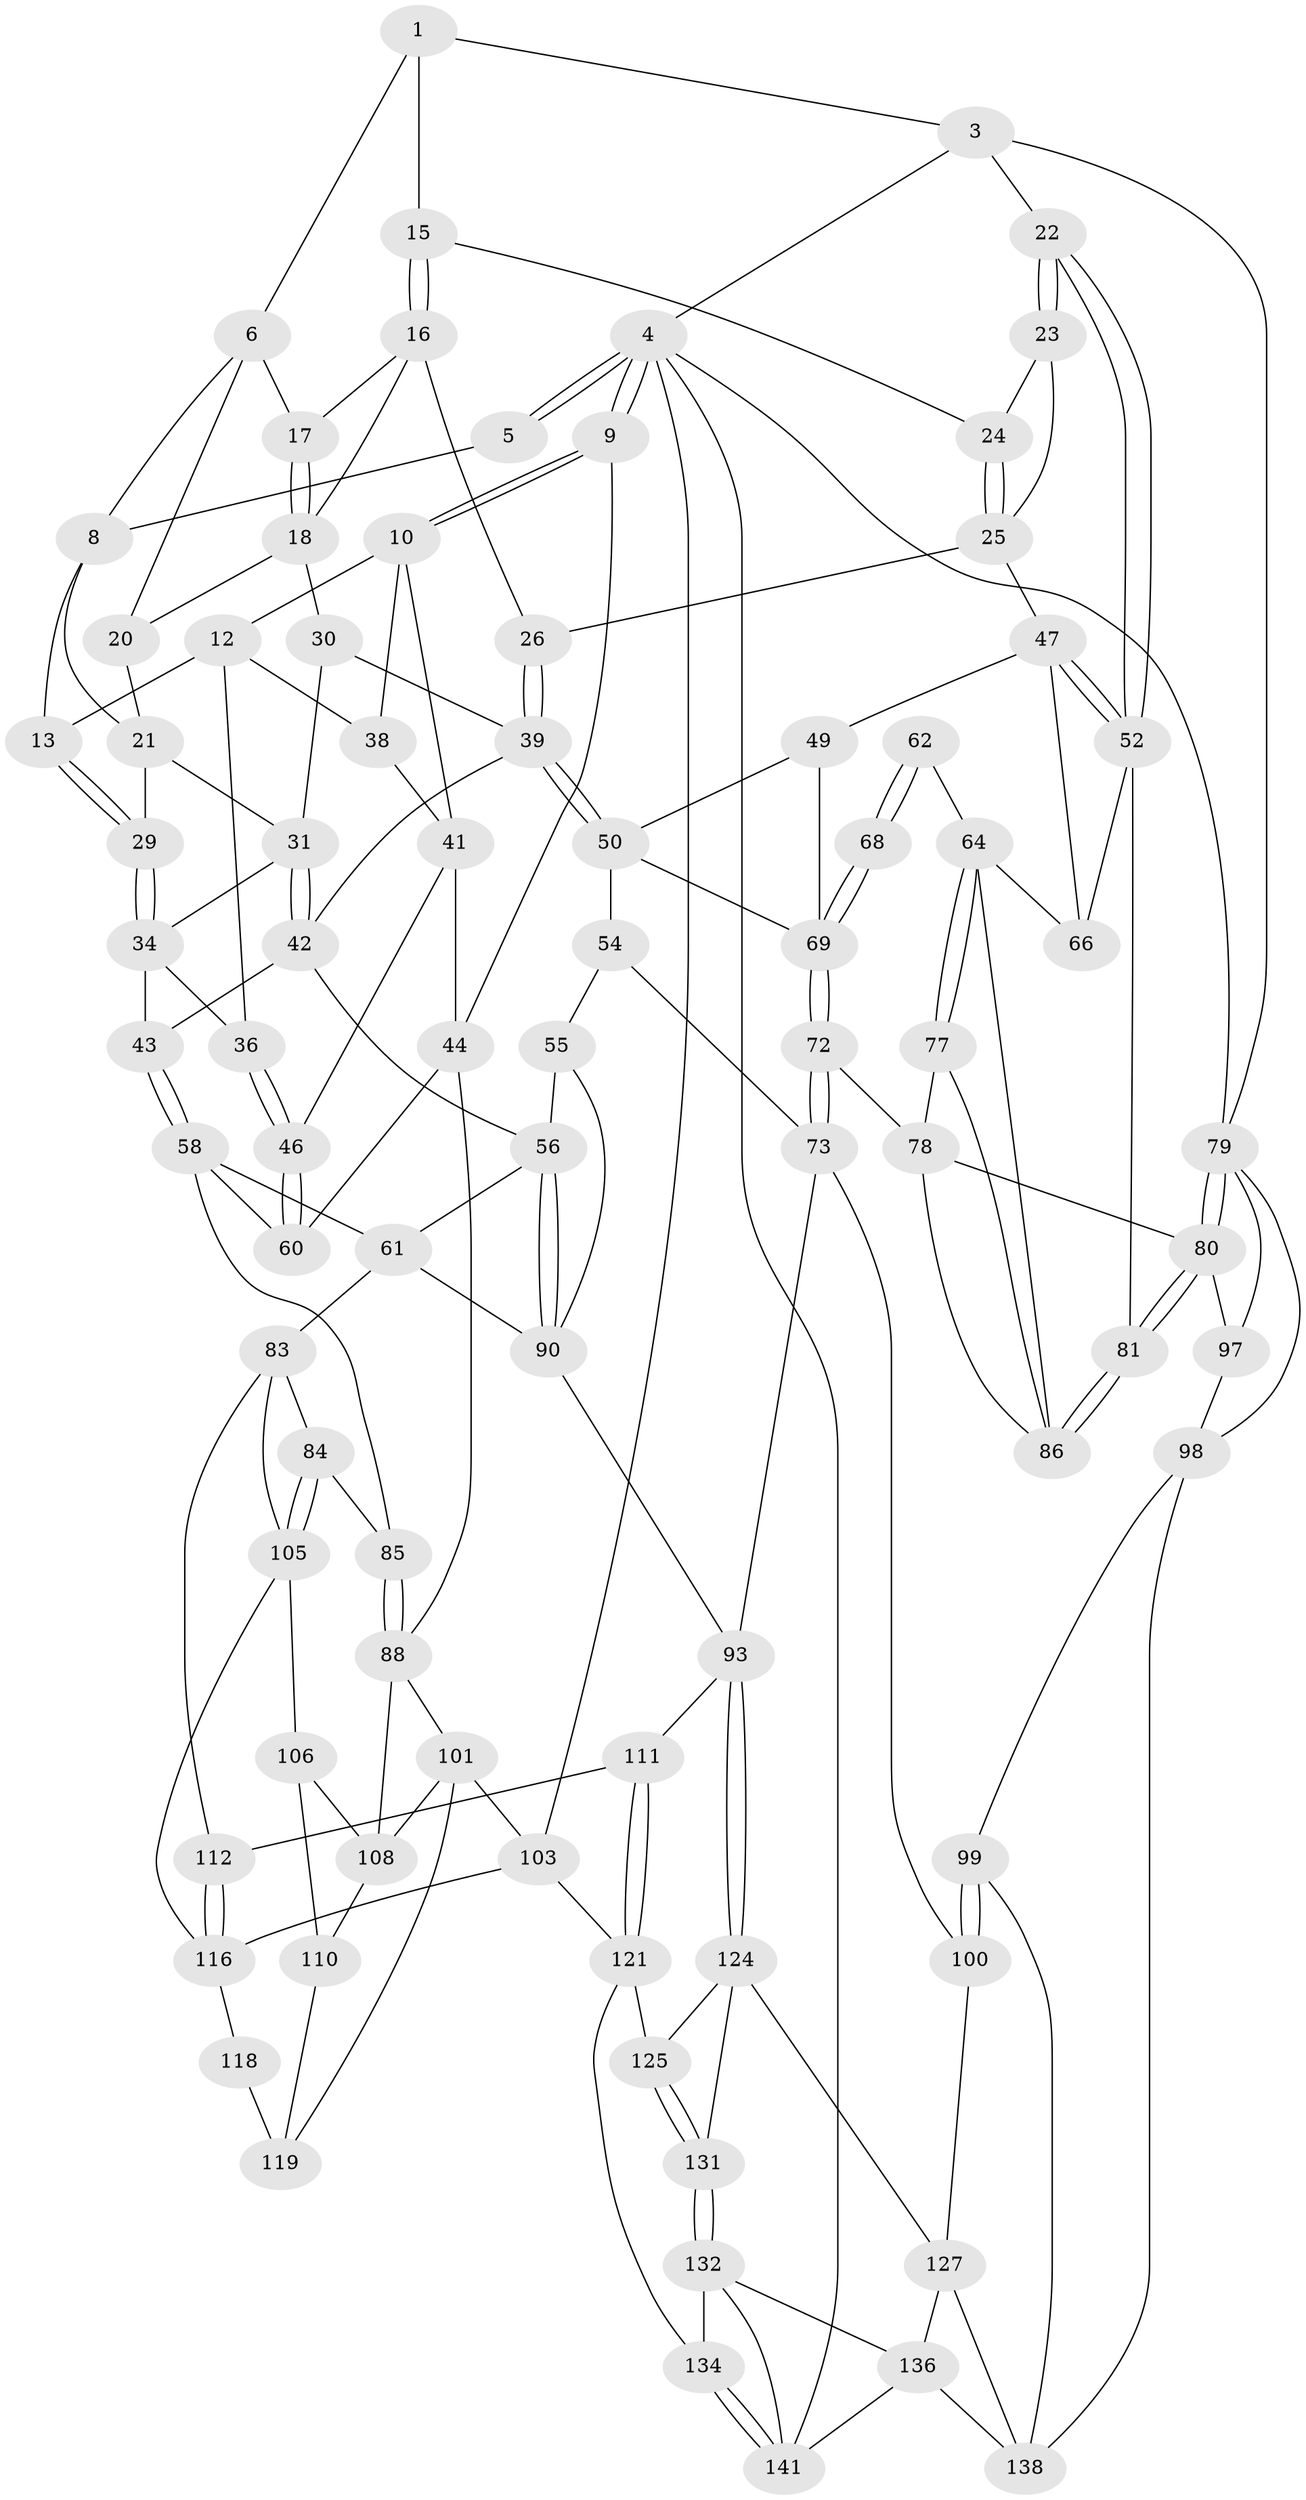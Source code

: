 // original degree distribution, {3: 0.02112676056338028, 5: 0.5704225352112676, 6: 0.20422535211267606, 4: 0.20422535211267606}
// Generated by graph-tools (version 1.1) at 2025/42/03/06/25 10:42:32]
// undirected, 87 vertices, 188 edges
graph export_dot {
graph [start="1"]
  node [color=gray90,style=filled];
  1 [pos="+0.5964865379100351+0",super="+2"];
  3 [pos="+1+0"];
  4 [pos="+0+0",super="+104"];
  5 [pos="+0.26150915774583416+0"];
  6 [pos="+0.4903746129521149+0.054742213837263944",super="+7"];
  8 [pos="+0.2614030108655084+0",super="+14"];
  9 [pos="+0+0.01472240694371001"];
  10 [pos="+0.05339119504785217+0.11447617298789656",super="+11"];
  12 [pos="+0.15946725900796097+0.06474707571253172",super="+37"];
  13 [pos="+0.1789649330606118+0.04826771635976805"];
  15 [pos="+0.6640884969259675+0.0003367079337989935"];
  16 [pos="+0.6190913357768818+0.06898976945916312",super="+27"];
  17 [pos="+0.5095169354700992+0.06526226689151886"];
  18 [pos="+0.5107119905576163+0.14077657335704233",super="+19"];
  20 [pos="+0.42714213944175133+0.10863058430486623"];
  21 [pos="+0.34815463366566013+0.11345154803305364",super="+28"];
  22 [pos="+1+0"];
  23 [pos="+0.7374812755287231+0.1465247493682381"];
  24 [pos="+0.7170410857590497+0.11119420178060216"];
  25 [pos="+0.6234848349550881+0.20308706641112964",super="+33"];
  26 [pos="+0.6089388846478908+0.19960018407973346"];
  29 [pos="+0.23411638078250505+0.1306608729435398"];
  30 [pos="+0.4350765601527102+0.1956897479612964"];
  31 [pos="+0.3728735061051854+0.2332018567513622",super="+32"];
  34 [pos="+0.24605019500082678+0.20130918760155095",super="+35"];
  36 [pos="+0.17843602970092393+0.2806573873760112"];
  38 [pos="+0.1289787476809238+0.24151516052724203"];
  39 [pos="+0.5530832032194413+0.272412375860357",super="+40"];
  41 [pos="+0.040714376190849194+0.24330736123739288",super="+45"];
  42 [pos="+0.35941284186218025+0.28289282980854924",super="+51"];
  43 [pos="+0.3056352086653723+0.30263891137752547"];
  44 [pos="+0+0.35120513158520233",super="+76"];
  46 [pos="+0.13967321819392636+0.3526225648720019"];
  47 [pos="+0.7218305293155379+0.2315602465844765",super="+48"];
  49 [pos="+0.7214769730671297+0.33035389921426384"];
  50 [pos="+0.5840532793491318+0.3241415188459552",super="+53"];
  52 [pos="+1+0.10213648649040365",super="+71"];
  54 [pos="+0.5874119342378344+0.37429490000412646",super="+74"];
  55 [pos="+0.5453782246989309+0.40851907214826133",super="+75"];
  56 [pos="+0.4382476489232758+0.45526109016105526",super="+57"];
  58 [pos="+0.28002114207783985+0.43323027019357613",super="+59"];
  60 [pos="+0.1381764058142183+0.3720082470190785"];
  61 [pos="+0.30547718095167464+0.44620537354147416",super="+82"];
  62 [pos="+0.805095272327512+0.3611421354772923",super="+63"];
  64 [pos="+0.9064610129037215+0.4466637860612689",super="+65"];
  66 [pos="+1+0.25288871185285344",super="+67"];
  68 [pos="+0.7652395779386275+0.4396529484358879"];
  69 [pos="+0.7196953747543218+0.4512364715242601",super="+70"];
  72 [pos="+0.6901787087790165+0.5277812674031815"];
  73 [pos="+0.6870589707630994+0.5296245191308999",super="+92"];
  77 [pos="+0.799563187475392+0.5459432508147974"];
  78 [pos="+0.778094686223455+0.5560847660805573",super="+95"];
  79 [pos="+1+1",super="+130"];
  80 [pos="+1+0.7282017888896324",super="+96"];
  81 [pos="+1+0.573583342281321"];
  83 [pos="+0.29116839750721557+0.6177405430307293",super="+113"];
  84 [pos="+0.16188694184939162+0.5461100258490027"];
  85 [pos="+0.1429069285915156+0.5279069464591063"];
  86 [pos="+0.9281001349147432+0.5668936786712855",super="+87"];
  88 [pos="+0.11372389637375188+0.539740364651579",super="+89"];
  90 [pos="+0.46197137789261056+0.5255933652673369",super="+91"];
  93 [pos="+0.5062287398423794+0.7088933062209524",super="+94"];
  97 [pos="+0.8730990829652013+0.7591269650678546"];
  98 [pos="+0.852662341905893+0.7760941531305976",super="+137"];
  99 [pos="+0.8007128329715361+0.7882410626603741",super="+135"];
  100 [pos="+0.7023665210070512+0.7571140820337282",super="+126"];
  101 [pos="+0+0.7686924836877302",super="+102"];
  103 [pos="+0+1",super="+123"];
  105 [pos="+0.17333521549924838+0.6877592223960458",super="+114"];
  106 [pos="+0.16860362235193224+0.6893207840900033",super="+107"];
  108 [pos="+0.1061734529344404+0.5590887917327766",super="+109"];
  110 [pos="+0.09405489485202796+0.7169794558603078",super="+115"];
  111 [pos="+0.3147657879443416+0.6894266963031535"];
  112 [pos="+0.31287919744452775+0.6883945902708581"];
  116 [pos="+0.2271171955721264+0.780612863576492",super="+117"];
  118 [pos="+0.16782809313429353+0.8008439670047819"];
  119 [pos="+0.11169658252554658+0.7465811540599319",super="+120"];
  121 [pos="+0.36762497977491554+0.8333232906266508",super="+122"];
  124 [pos="+0.4920351913202468+0.7535533662136658",super="+129"];
  125 [pos="+0.39792387487547637+0.844690841787009"];
  127 [pos="+0.5811386752228267+0.8885336907791852",super="+128"];
  131 [pos="+0.40149264331752094+0.8570280028665059"];
  132 [pos="+0.41960892772427055+0.9454867902298624",super="+133"];
  134 [pos="+0.2839213299891976+0.9489164301636962"];
  136 [pos="+0.5257627568537238+0.9270117476191098",super="+140"];
  138 [pos="+0.7285617337737752+1",super="+139"];
  141 [pos="+0.21807771363140982+1",super="+142"];
  1 -- 6;
  1 -- 3;
  1 -- 15;
  3 -- 4;
  3 -- 22;
  3 -- 79;
  4 -- 5;
  4 -- 5;
  4 -- 9;
  4 -- 9;
  4 -- 103;
  4 -- 141;
  4 -- 79;
  5 -- 8;
  6 -- 17;
  6 -- 8;
  6 -- 20;
  8 -- 21;
  8 -- 13;
  9 -- 10;
  9 -- 10;
  9 -- 44;
  10 -- 41;
  10 -- 12;
  10 -- 38;
  12 -- 13;
  12 -- 38;
  12 -- 36;
  13 -- 29;
  13 -- 29;
  15 -- 16;
  15 -- 16;
  15 -- 24;
  16 -- 17;
  16 -- 18;
  16 -- 26;
  17 -- 18;
  17 -- 18;
  18 -- 20;
  18 -- 30;
  20 -- 21;
  21 -- 29;
  21 -- 31;
  22 -- 23;
  22 -- 23;
  22 -- 52;
  22 -- 52;
  23 -- 24;
  23 -- 25;
  24 -- 25;
  24 -- 25;
  25 -- 26;
  25 -- 47;
  26 -- 39;
  26 -- 39;
  29 -- 34;
  29 -- 34;
  30 -- 31;
  30 -- 39;
  31 -- 42;
  31 -- 42;
  31 -- 34;
  34 -- 43;
  34 -- 36;
  36 -- 46;
  36 -- 46;
  38 -- 41;
  39 -- 50;
  39 -- 50;
  39 -- 42;
  41 -- 44;
  41 -- 46;
  42 -- 43;
  42 -- 56;
  43 -- 58;
  43 -- 58;
  44 -- 88;
  44 -- 60;
  46 -- 60;
  46 -- 60;
  47 -- 52;
  47 -- 52;
  47 -- 49;
  47 -- 66;
  49 -- 50;
  49 -- 69;
  50 -- 69;
  50 -- 54;
  52 -- 81;
  52 -- 66;
  54 -- 55 [weight=2];
  54 -- 73;
  55 -- 56;
  55 -- 90;
  56 -- 90;
  56 -- 90;
  56 -- 61;
  58 -- 61;
  58 -- 60;
  58 -- 85;
  61 -- 90;
  61 -- 83;
  62 -- 68 [weight=2];
  62 -- 68;
  62 -- 64;
  64 -- 77;
  64 -- 77;
  64 -- 66;
  64 -- 86;
  68 -- 69;
  68 -- 69;
  69 -- 72;
  69 -- 72;
  72 -- 73;
  72 -- 73;
  72 -- 78;
  73 -- 100;
  73 -- 93;
  77 -- 78;
  77 -- 86;
  78 -- 86;
  78 -- 80;
  79 -- 80;
  79 -- 80;
  79 -- 97;
  79 -- 98;
  80 -- 81;
  80 -- 81;
  80 -- 97;
  81 -- 86;
  81 -- 86;
  83 -- 84;
  83 -- 112;
  83 -- 105;
  84 -- 85;
  84 -- 105;
  84 -- 105;
  85 -- 88;
  85 -- 88;
  88 -- 108;
  88 -- 101;
  90 -- 93;
  93 -- 124;
  93 -- 124;
  93 -- 111;
  97 -- 98;
  98 -- 99;
  98 -- 138;
  99 -- 100 [weight=2];
  99 -- 100;
  99 -- 138;
  100 -- 127;
  101 -- 108;
  101 -- 103;
  101 -- 119;
  103 -- 121;
  103 -- 116;
  105 -- 106;
  105 -- 116;
  106 -- 110 [weight=2];
  106 -- 108;
  108 -- 110;
  110 -- 119;
  111 -- 112;
  111 -- 121;
  111 -- 121;
  112 -- 116;
  112 -- 116;
  116 -- 118;
  118 -- 119 [weight=2];
  121 -- 125;
  121 -- 134;
  124 -- 125;
  124 -- 131;
  124 -- 127;
  125 -- 131;
  125 -- 131;
  127 -- 138;
  127 -- 136;
  131 -- 132;
  131 -- 132;
  132 -- 136;
  132 -- 134;
  132 -- 141;
  134 -- 141;
  134 -- 141;
  136 -- 138;
  136 -- 141;
}
